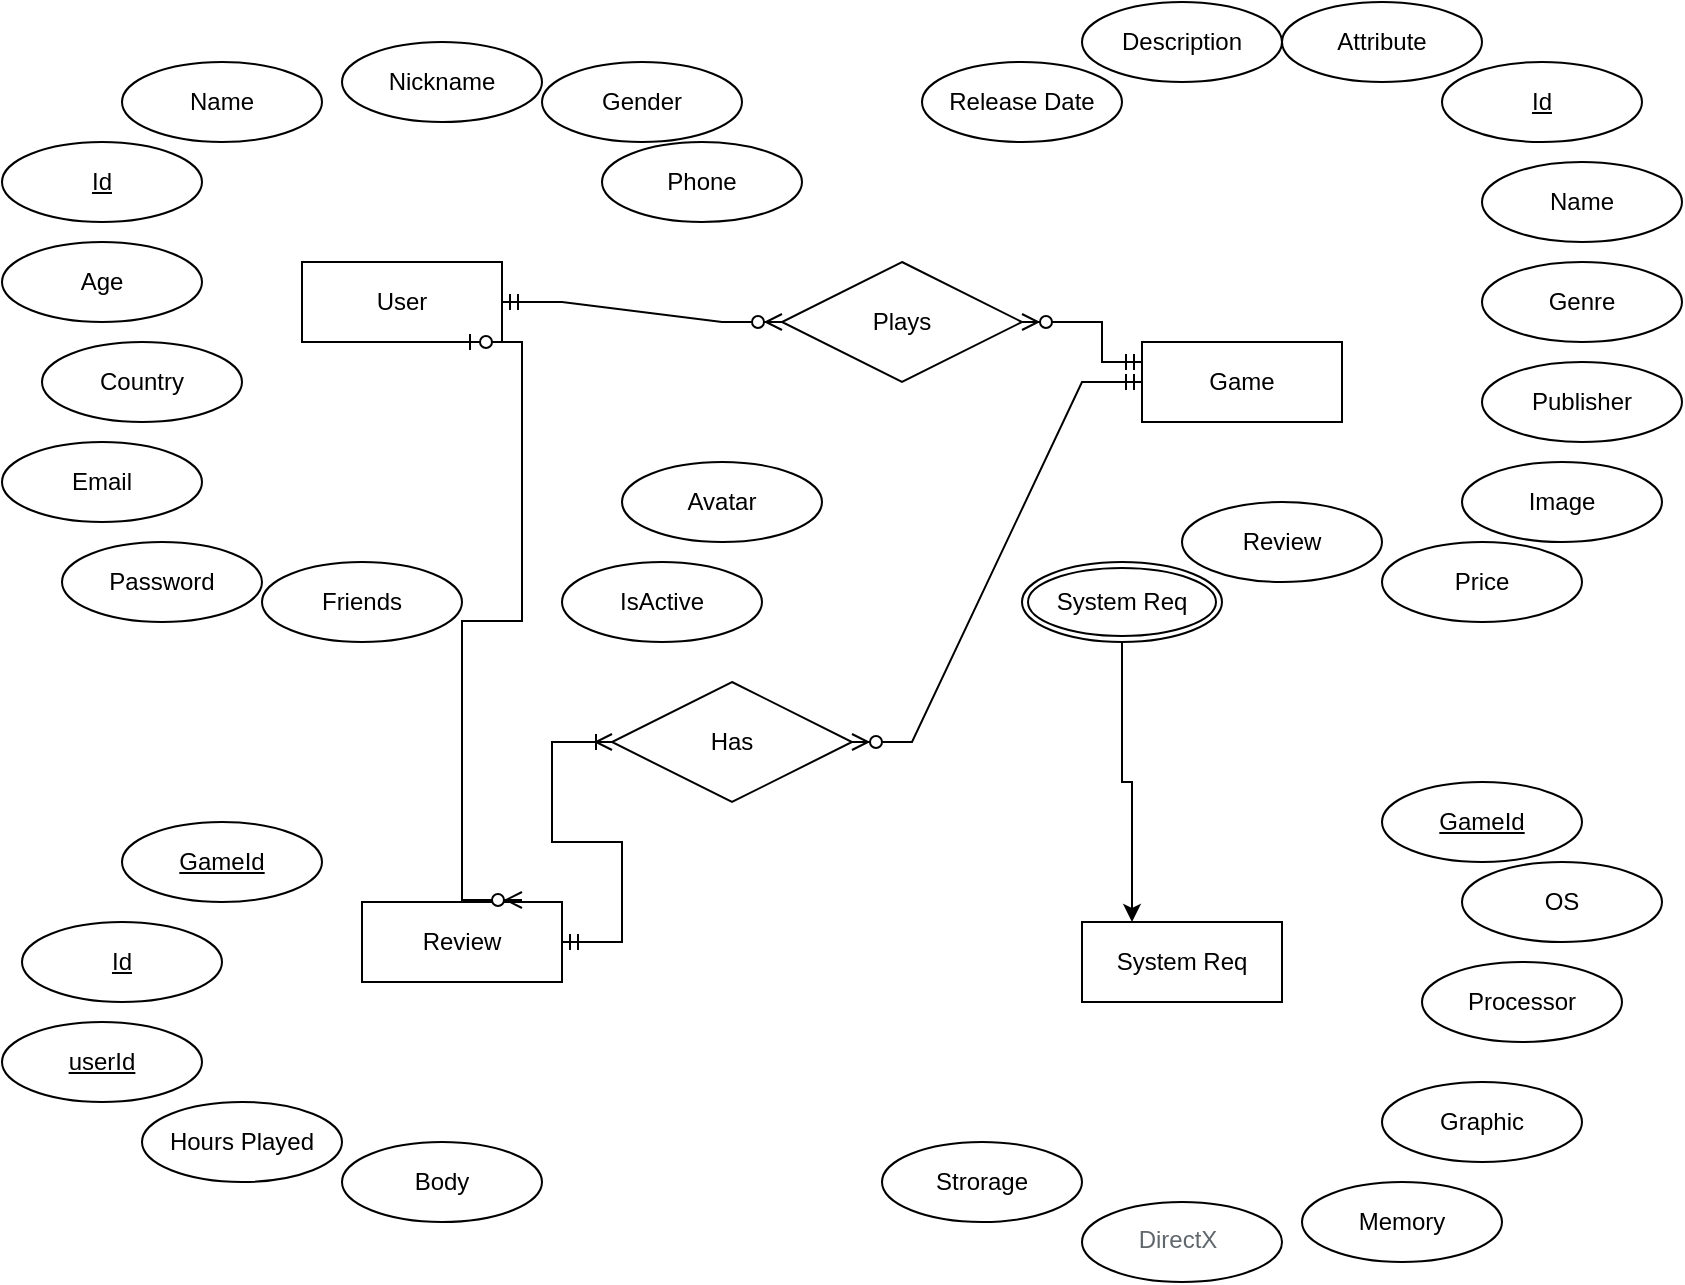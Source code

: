 <mxfile version="20.3.2" type="device"><diagram id="R2lEEEUBdFMjLlhIrx00" name="Page-1"><mxGraphModel dx="862" dy="474" grid="1" gridSize="10" guides="1" tooltips="1" connect="1" arrows="1" fold="1" page="1" pageScale="1" pageWidth="850" pageHeight="1100" math="0" shadow="0" extFonts="Permanent Marker^https://fonts.googleapis.com/css?family=Permanent+Marker"><root><mxCell id="0"/><mxCell id="1" parent="0"/><mxCell id="0mNGWwSSLjl9HFiJt9na-13" value="User" style="whiteSpace=wrap;html=1;align=center;" vertex="1" parent="1"><mxGeometry x="150" y="150" width="100" height="40" as="geometry"/></mxCell><mxCell id="0mNGWwSSLjl9HFiJt9na-14" value="Game" style="whiteSpace=wrap;html=1;align=center;" vertex="1" parent="1"><mxGeometry x="570" y="190" width="100" height="40" as="geometry"/></mxCell><mxCell id="0mNGWwSSLjl9HFiJt9na-15" value="Review" style="whiteSpace=wrap;html=1;align=center;" vertex="1" parent="1"><mxGeometry x="180" y="470" width="100" height="40" as="geometry"/></mxCell><mxCell id="0mNGWwSSLjl9HFiJt9na-16" value="System Req" style="whiteSpace=wrap;html=1;align=center;" vertex="1" parent="1"><mxGeometry x="540" y="480" width="100" height="40" as="geometry"/></mxCell><mxCell id="0mNGWwSSLjl9HFiJt9na-17" value="Id" style="ellipse;whiteSpace=wrap;html=1;align=center;fontStyle=4;" vertex="1" parent="1"><mxGeometry y="90" width="100" height="40" as="geometry"/></mxCell><mxCell id="0mNGWwSSLjl9HFiJt9na-18" value="Id" style="ellipse;whiteSpace=wrap;html=1;align=center;fontStyle=4;" vertex="1" parent="1"><mxGeometry x="10" y="480" width="100" height="40" as="geometry"/></mxCell><mxCell id="0mNGWwSSLjl9HFiJt9na-19" value="Id" style="ellipse;whiteSpace=wrap;html=1;align=center;fontStyle=4;" vertex="1" parent="1"><mxGeometry x="720" y="50" width="100" height="40" as="geometry"/></mxCell><mxCell id="0mNGWwSSLjl9HFiJt9na-20" value="Plays" style="shape=rhombus;perimeter=rhombusPerimeter;whiteSpace=wrap;html=1;align=center;" vertex="1" parent="1"><mxGeometry x="390" y="150" width="120" height="60" as="geometry"/></mxCell><mxCell id="0mNGWwSSLjl9HFiJt9na-21" value="Name" style="ellipse;whiteSpace=wrap;html=1;align=center;" vertex="1" parent="1"><mxGeometry x="60" y="50" width="100" height="40" as="geometry"/></mxCell><mxCell id="0mNGWwSSLjl9HFiJt9na-22" value="Age" style="ellipse;whiteSpace=wrap;html=1;align=center;" vertex="1" parent="1"><mxGeometry y="140" width="100" height="40" as="geometry"/></mxCell><mxCell id="0mNGWwSSLjl9HFiJt9na-23" value="Country" style="ellipse;whiteSpace=wrap;html=1;align=center;" vertex="1" parent="1"><mxGeometry x="20" y="190" width="100" height="40" as="geometry"/></mxCell><mxCell id="0mNGWwSSLjl9HFiJt9na-24" value="Email" style="ellipse;whiteSpace=wrap;html=1;align=center;" vertex="1" parent="1"><mxGeometry y="240" width="100" height="40" as="geometry"/></mxCell><mxCell id="0mNGWwSSLjl9HFiJt9na-25" value="Password" style="ellipse;whiteSpace=wrap;html=1;align=center;" vertex="1" parent="1"><mxGeometry x="30" y="290" width="100" height="40" as="geometry"/></mxCell><mxCell id="0mNGWwSSLjl9HFiJt9na-26" value="Nickname" style="ellipse;whiteSpace=wrap;html=1;align=center;" vertex="1" parent="1"><mxGeometry x="170" y="40" width="100" height="40" as="geometry"/></mxCell><mxCell id="0mNGWwSSLjl9HFiJt9na-28" value="Gender" style="ellipse;whiteSpace=wrap;html=1;align=center;" vertex="1" parent="1"><mxGeometry x="270" y="50" width="100" height="40" as="geometry"/></mxCell><mxCell id="0mNGWwSSLjl9HFiJt9na-29" value="Phone" style="ellipse;whiteSpace=wrap;html=1;align=center;" vertex="1" parent="1"><mxGeometry x="300" y="90" width="100" height="40" as="geometry"/></mxCell><mxCell id="0mNGWwSSLjl9HFiJt9na-30" value="Friends" style="ellipse;whiteSpace=wrap;html=1;align=center;" vertex="1" parent="1"><mxGeometry x="130" y="300" width="100" height="40" as="geometry"/></mxCell><mxCell id="0mNGWwSSLjl9HFiJt9na-31" value="IsActive" style="ellipse;whiteSpace=wrap;html=1;align=center;" vertex="1" parent="1"><mxGeometry x="280" y="300" width="100" height="40" as="geometry"/></mxCell><mxCell id="0mNGWwSSLjl9HFiJt9na-32" value="Avatar" style="ellipse;whiteSpace=wrap;html=1;align=center;" vertex="1" parent="1"><mxGeometry x="310" y="250" width="100" height="40" as="geometry"/></mxCell><mxCell id="0mNGWwSSLjl9HFiJt9na-70" value="Name" style="ellipse;whiteSpace=wrap;html=1;align=center;" vertex="1" parent="1"><mxGeometry x="740" y="100" width="100" height="40" as="geometry"/></mxCell><mxCell id="0mNGWwSSLjl9HFiJt9na-72" value="Genre" style="ellipse;whiteSpace=wrap;html=1;align=center;" vertex="1" parent="1"><mxGeometry x="740" y="150" width="100" height="40" as="geometry"/></mxCell><mxCell id="0mNGWwSSLjl9HFiJt9na-73" value="Publisher" style="ellipse;whiteSpace=wrap;html=1;align=center;" vertex="1" parent="1"><mxGeometry x="740" y="200" width="100" height="40" as="geometry"/></mxCell><mxCell id="0mNGWwSSLjl9HFiJt9na-74" value="Image" style="ellipse;whiteSpace=wrap;html=1;align=center;" vertex="1" parent="1"><mxGeometry x="730" y="250" width="100" height="40" as="geometry"/></mxCell><mxCell id="0mNGWwSSLjl9HFiJt9na-75" value="Price" style="ellipse;whiteSpace=wrap;html=1;align=center;" vertex="1" parent="1"><mxGeometry x="690" y="290" width="100" height="40" as="geometry"/></mxCell><mxCell id="0mNGWwSSLjl9HFiJt9na-76" value="Description" style="ellipse;whiteSpace=wrap;html=1;align=center;" vertex="1" parent="1"><mxGeometry x="540" y="20" width="100" height="40" as="geometry"/></mxCell><mxCell id="0mNGWwSSLjl9HFiJt9na-77" value="Release Date" style="ellipse;whiteSpace=wrap;html=1;align=center;" vertex="1" parent="1"><mxGeometry x="460" y="50" width="100" height="40" as="geometry"/></mxCell><mxCell id="0mNGWwSSLjl9HFiJt9na-88" style="edgeStyle=orthogonalEdgeStyle;rounded=0;orthogonalLoop=1;jettySize=auto;html=1;exitX=0.5;exitY=1;exitDx=0;exitDy=0;entryX=0.25;entryY=0;entryDx=0;entryDy=0;elbow=vertical;" edge="1" parent="1" source="0mNGWwSSLjl9HFiJt9na-78" target="0mNGWwSSLjl9HFiJt9na-16"><mxGeometry relative="1" as="geometry"/></mxCell><mxCell id="0mNGWwSSLjl9HFiJt9na-78" value="System Req" style="ellipse;shape=doubleEllipse;margin=3;whiteSpace=wrap;html=1;align=center;" vertex="1" parent="1"><mxGeometry x="510" y="300" width="100" height="40" as="geometry"/></mxCell><mxCell id="0mNGWwSSLjl9HFiJt9na-79" value="" style="edgeStyle=entityRelationEdgeStyle;fontSize=12;html=1;endArrow=ERzeroToMany;startArrow=ERmandOne;rounded=0;entryX=0;entryY=0.5;entryDx=0;entryDy=0;exitX=1;exitY=0.5;exitDx=0;exitDy=0;" edge="1" parent="1" source="0mNGWwSSLjl9HFiJt9na-13" target="0mNGWwSSLjl9HFiJt9na-20"><mxGeometry width="100" height="100" relative="1" as="geometry"><mxPoint x="240" y="260" as="sourcePoint"/><mxPoint x="340" y="160" as="targetPoint"/></mxGeometry></mxCell><mxCell id="0mNGWwSSLjl9HFiJt9na-80" value="" style="edgeStyle=orthogonalEdgeStyle;fontSize=12;html=1;endArrow=ERzeroToMany;startArrow=ERmandOne;rounded=0;elbow=vertical;exitX=0;exitY=0.25;exitDx=0;exitDy=0;" edge="1" parent="1" source="0mNGWwSSLjl9HFiJt9na-14" target="0mNGWwSSLjl9HFiJt9na-20"><mxGeometry width="100" height="100" relative="1" as="geometry"><mxPoint x="590" y="170" as="sourcePoint"/><mxPoint x="520" y="140" as="targetPoint"/><Array as="points"><mxPoint x="550" y="200"/><mxPoint x="550" y="180"/></Array></mxGeometry></mxCell><mxCell id="0mNGWwSSLjl9HFiJt9na-82" value="Review" style="ellipse;whiteSpace=wrap;html=1;align=center;" vertex="1" parent="1"><mxGeometry x="590" y="270" width="100" height="40" as="geometry"/></mxCell><mxCell id="0mNGWwSSLjl9HFiJt9na-83" value="userId" style="ellipse;whiteSpace=wrap;html=1;align=center;fontStyle=4;" vertex="1" parent="1"><mxGeometry y="530" width="100" height="40" as="geometry"/></mxCell><mxCell id="0mNGWwSSLjl9HFiJt9na-84" value="Hours Played" style="ellipse;whiteSpace=wrap;html=1;align=center;" vertex="1" parent="1"><mxGeometry x="70" y="570" width="100" height="40" as="geometry"/></mxCell><mxCell id="0mNGWwSSLjl9HFiJt9na-85" value="Body" style="ellipse;whiteSpace=wrap;html=1;align=center;" vertex="1" parent="1"><mxGeometry x="170" y="590" width="100" height="40" as="geometry"/></mxCell><mxCell id="0mNGWwSSLjl9HFiJt9na-86" value="&lt;u&gt;GameId&lt;/u&gt;" style="ellipse;whiteSpace=wrap;html=1;align=center;" vertex="1" parent="1"><mxGeometry x="60" y="430" width="100" height="40" as="geometry"/></mxCell><mxCell id="0mNGWwSSLjl9HFiJt9na-89" value="" style="edgeStyle=entityRelationEdgeStyle;fontSize=12;html=1;endArrow=ERzeroToMany;startArrow=ERzeroToOne;rounded=0;elbow=vertical;" edge="1" parent="1"><mxGeometry width="100" height="100" relative="1" as="geometry"><mxPoint x="230" y="190" as="sourcePoint"/><mxPoint x="260" y="469" as="targetPoint"/></mxGeometry></mxCell><mxCell id="0mNGWwSSLjl9HFiJt9na-91" value="GameId" style="ellipse;whiteSpace=wrap;html=1;align=center;fontStyle=4;" vertex="1" parent="1"><mxGeometry x="690" y="410" width="100" height="40" as="geometry"/></mxCell><mxCell id="0mNGWwSSLjl9HFiJt9na-92" value="OS" style="ellipse;whiteSpace=wrap;html=1;align=center;" vertex="1" parent="1"><mxGeometry x="730" y="450" width="100" height="40" as="geometry"/></mxCell><mxCell id="0mNGWwSSLjl9HFiJt9na-93" value="Processor" style="ellipse;whiteSpace=wrap;html=1;align=center;" vertex="1" parent="1"><mxGeometry x="710" y="500" width="100" height="40" as="geometry"/></mxCell><mxCell id="0mNGWwSSLjl9HFiJt9na-94" value="Graphic" style="ellipse;whiteSpace=wrap;html=1;align=center;" vertex="1" parent="1"><mxGeometry x="690" y="560" width="100" height="40" as="geometry"/></mxCell><mxCell id="0mNGWwSSLjl9HFiJt9na-95" value="Memory" style="ellipse;whiteSpace=wrap;html=1;align=center;" vertex="1" parent="1"><mxGeometry x="650" y="610" width="100" height="40" as="geometry"/></mxCell><mxCell id="0mNGWwSSLjl9HFiJt9na-96" value="&lt;span style=&quot;padding: 0px; margin: 0px 4px 2px 0px; font-family: Arial, Helvetica, sans-serif; color: rgb(97, 104, 109); display: inline-block; text-align: left; background-color: rgb(255, 255, 255);&quot;&gt;DirectX&lt;/span&gt;" style="ellipse;whiteSpace=wrap;html=1;align=center;" vertex="1" parent="1"><mxGeometry x="540" y="620" width="100" height="40" as="geometry"/></mxCell><mxCell id="0mNGWwSSLjl9HFiJt9na-97" value="Strorage" style="ellipse;whiteSpace=wrap;html=1;align=center;labelBackgroundColor=#FFFFFF;" vertex="1" parent="1"><mxGeometry x="440" y="590" width="100" height="40" as="geometry"/></mxCell><mxCell id="0mNGWwSSLjl9HFiJt9na-115" value="Attribute" style="ellipse;whiteSpace=wrap;html=1;align=center;labelBackgroundColor=#FFFFFF;" vertex="1" parent="1"><mxGeometry x="640" y="20" width="100" height="40" as="geometry"/></mxCell><mxCell id="0mNGWwSSLjl9HFiJt9na-120" value="Has" style="shape=rhombus;perimeter=rhombusPerimeter;whiteSpace=wrap;html=1;align=center;labelBackgroundColor=#FFFFFF;" vertex="1" parent="1"><mxGeometry x="305" y="360" width="120" height="60" as="geometry"/></mxCell><mxCell id="0mNGWwSSLjl9HFiJt9na-121" value="" style="edgeStyle=entityRelationEdgeStyle;fontSize=12;html=1;endArrow=ERzeroToMany;startArrow=ERmandOne;rounded=0;strokeColor=default;elbow=vertical;entryX=1;entryY=0.5;entryDx=0;entryDy=0;exitX=0;exitY=0.5;exitDx=0;exitDy=0;" edge="1" parent="1" source="0mNGWwSSLjl9HFiJt9na-14" target="0mNGWwSSLjl9HFiJt9na-120"><mxGeometry width="100" height="100" relative="1" as="geometry"><mxPoint x="450" y="250" as="sourcePoint"/><mxPoint x="480" y="300" as="targetPoint"/></mxGeometry></mxCell><mxCell id="0mNGWwSSLjl9HFiJt9na-123" value="" style="edgeStyle=entityRelationEdgeStyle;fontSize=12;html=1;endArrow=ERoneToMany;startArrow=ERmandOne;rounded=0;strokeColor=default;elbow=vertical;entryX=0;entryY=0.5;entryDx=0;entryDy=0;" edge="1" parent="1" target="0mNGWwSSLjl9HFiJt9na-120"><mxGeometry width="100" height="100" relative="1" as="geometry"><mxPoint x="280" y="490" as="sourcePoint"/><mxPoint x="380" y="390" as="targetPoint"/></mxGeometry></mxCell></root></mxGraphModel></diagram></mxfile>